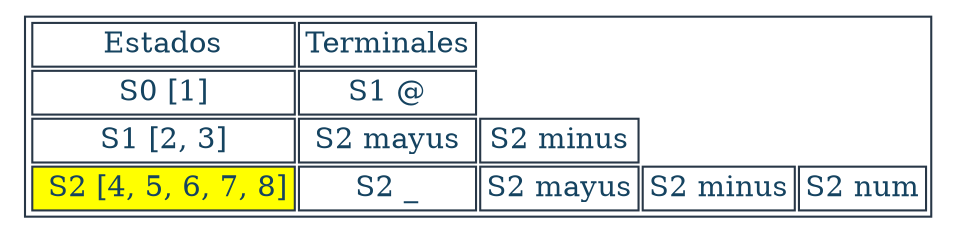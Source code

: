 digraph T {
aHtmlTable [
   shape=plaintext
   color="#283747" fontcolor="#154360" label=<

   <table border='1' cellborder='1'>
   <tr>
      <td>Estados</td>
      <td>Terminales</td>
   </tr><tr><td>S0 [1]</td><td>S1 @</td></tr><tr><td>S1 [2, 3]</td><td>S2 mayus</td><td>S2 minus</td></tr><tr><td bgcolor="yellow"> S2 [4, 5, 6, 7, 8]</td><td>S2 _</td><td>S2 mayus</td><td>S2 minus</td><td>S2 num</td></tr></table>

   >]; 

}